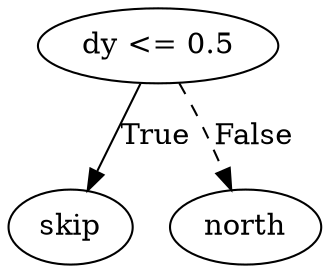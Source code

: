 digraph {
0 [label="dy <= 0.5"];
1 [label="skip"];
0 -> 1 [label="True"];
2 [label="north"];
0 -> 2 [style="dashed", label="False"];

}